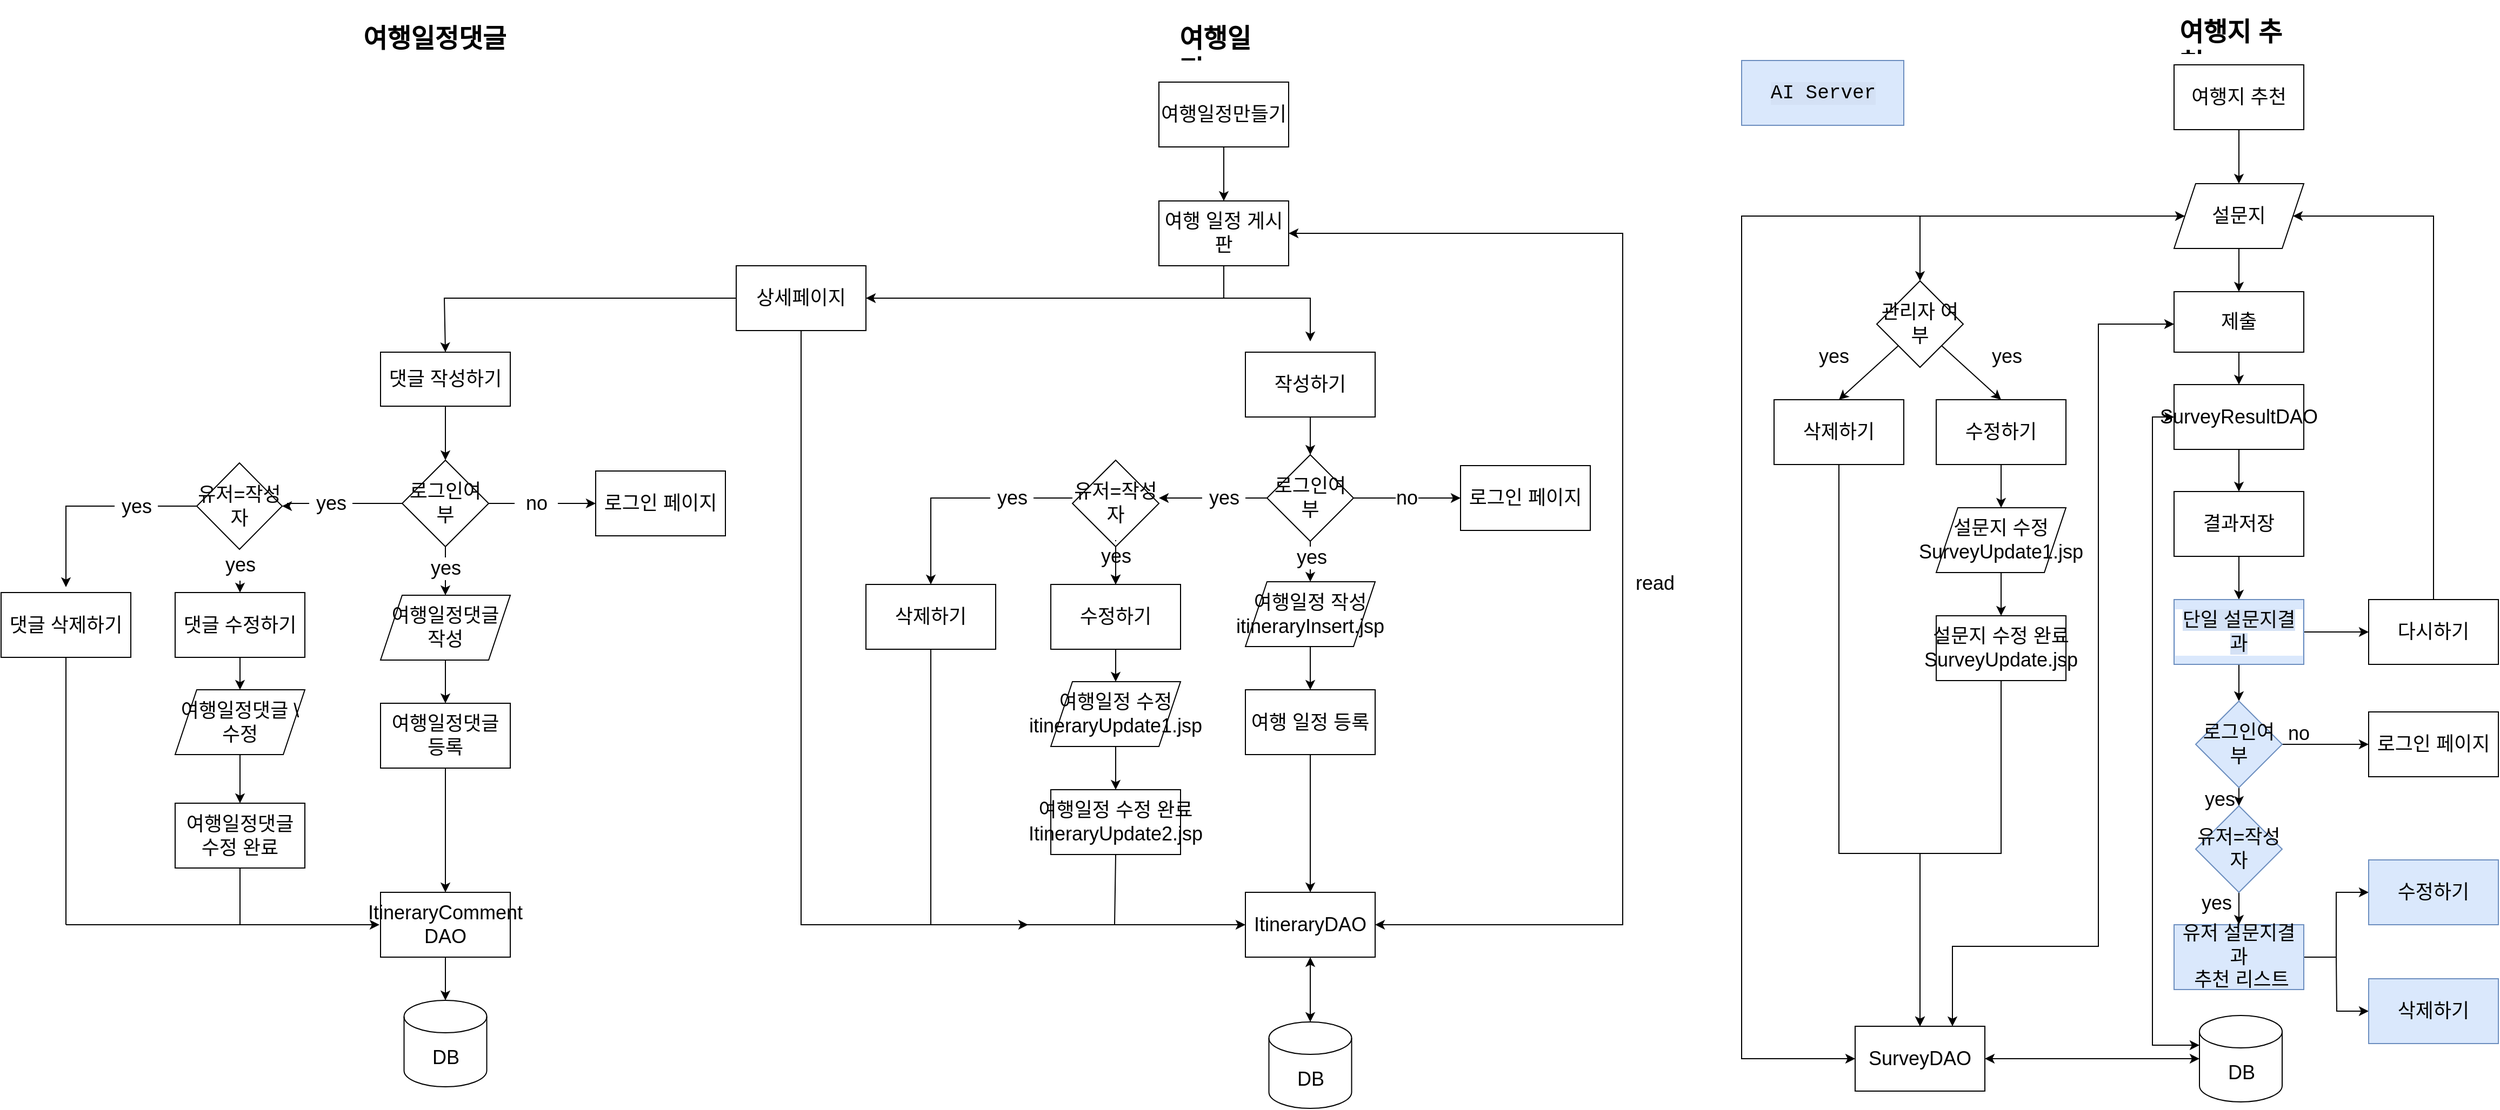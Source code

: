 <mxfile version="19.0.3" type="device"><diagram id="Ev4-CzoiokOaMNu4BnDl" name="Page-1"><mxGraphModel dx="3097" dy="1175" grid="1" gridSize="10" guides="1" tooltips="1" connect="1" arrows="1" fold="1" page="1" pageScale="1" pageWidth="850" pageHeight="1100" math="0" shadow="0"><root><mxCell id="0"/><mxCell id="1" parent="0"/><mxCell id="Jr3Lk8LcdCv4Aj3AeRGw-6" value="&lt;h1&gt;여행지 추천&lt;/h1&gt;" style="text;html=1;strokeColor=none;fillColor=none;spacing=5;spacingTop=-20;whiteSpace=wrap;overflow=hidden;rounded=0;" parent="1" vertex="1"><mxGeometry x="1390" y="54" width="120" height="40" as="geometry"/></mxCell><mxCell id="Jr3Lk8LcdCv4Aj3AeRGw-7" value="" style="edgeStyle=orthogonalEdgeStyle;rounded=0;orthogonalLoop=1;jettySize=auto;html=1;fontSize=18;" parent="1" source="Jr3Lk8LcdCv4Aj3AeRGw-8" target="Jr3Lk8LcdCv4Aj3AeRGw-9" edge="1"><mxGeometry relative="1" as="geometry"/></mxCell><mxCell id="Jr3Lk8LcdCv4Aj3AeRGw-8" value="&lt;font style=&quot;font-size: 18px;&quot;&gt;여행일정만들기&lt;/font&gt;" style="rounded=0;whiteSpace=wrap;html=1;fontSize=18;" parent="1" vertex="1"><mxGeometry x="451" y="120" width="120" height="60" as="geometry"/></mxCell><mxCell id="Jr3Lk8LcdCv4Aj3AeRGw-9" value="&lt;font style=&quot;font-size: 18px;&quot;&gt;여행 일정 게시판&lt;/font&gt;" style="rounded=0;whiteSpace=wrap;html=1;fontSize=18;" parent="1" vertex="1"><mxGeometry x="451" y="230" width="120" height="60" as="geometry"/></mxCell><mxCell id="Jr3Lk8LcdCv4Aj3AeRGw-10" value="&lt;font style=&quot;font-size: 18px;&quot;&gt;상세페이지&lt;/font&gt;" style="rounded=0;whiteSpace=wrap;html=1;fontSize=18;" parent="1" vertex="1"><mxGeometry x="60" y="290" width="120" height="60" as="geometry"/></mxCell><mxCell id="Jr3Lk8LcdCv4Aj3AeRGw-13" value="" style="endArrow=none;html=1;rounded=0;entryX=0.5;entryY=1;entryDx=0;entryDy=0;fontSize=18;" parent="1" target="Jr3Lk8LcdCv4Aj3AeRGw-9" edge="1"><mxGeometry width="50" height="50" relative="1" as="geometry"><mxPoint x="511" y="320" as="sourcePoint"/><mxPoint x="501" y="300" as="targetPoint"/></mxGeometry></mxCell><mxCell id="Jr3Lk8LcdCv4Aj3AeRGw-14" value="" style="endArrow=classic;html=1;rounded=0;entryX=1;entryY=0.5;entryDx=0;entryDy=0;fontSize=18;" parent="1" target="Jr3Lk8LcdCv4Aj3AeRGw-10" edge="1"><mxGeometry width="50" height="50" relative="1" as="geometry"><mxPoint x="511" y="320" as="sourcePoint"/><mxPoint x="391" y="280" as="targetPoint"/><Array as="points"><mxPoint x="421" y="320"/></Array></mxGeometry></mxCell><mxCell id="Jr3Lk8LcdCv4Aj3AeRGw-15" value="" style="endArrow=classic;html=1;rounded=0;entryX=0.5;entryY=0;entryDx=0;entryDy=0;fontSize=18;" parent="1" edge="1"><mxGeometry width="50" height="50" relative="1" as="geometry"><mxPoint x="511" y="320" as="sourcePoint"/><mxPoint x="591" y="360" as="targetPoint"/><Array as="points"><mxPoint x="591" y="320"/></Array></mxGeometry></mxCell><mxCell id="Jr3Lk8LcdCv4Aj3AeRGw-19" value="" style="edgeStyle=orthogonalEdgeStyle;rounded=0;orthogonalLoop=1;jettySize=auto;html=1;fontSize=18;" parent="1" source="Jr3Lk8LcdCv4Aj3AeRGw-20" edge="1"><mxGeometry relative="1" as="geometry"><mxPoint x="591" y="682.5" as="targetPoint"/></mxGeometry></mxCell><mxCell id="Jr3Lk8LcdCv4Aj3AeRGw-20" value="&lt;font style=&quot;font-size: 18px;&quot;&gt;여행일정 작성&lt;br style=&quot;font-size: 18px;&quot;&gt;itineraryInsert.jsp&lt;/font&gt;" style="shape=parallelogram;perimeter=parallelogramPerimeter;whiteSpace=wrap;html=1;fixedSize=1;fontSize=18;" parent="1" vertex="1"><mxGeometry x="531" y="582.5" width="120" height="60" as="geometry"/></mxCell><mxCell id="Jr3Lk8LcdCv4Aj3AeRGw-21" value="" style="edgeStyle=orthogonalEdgeStyle;rounded=0;orthogonalLoop=1;jettySize=auto;html=1;fontSize=18;" parent="1" source="Jr3Lk8LcdCv4Aj3AeRGw-22" target="Jr3Lk8LcdCv4Aj3AeRGw-50" edge="1"><mxGeometry relative="1" as="geometry"><mxPoint x="591" y="770.0" as="targetPoint"/></mxGeometry></mxCell><mxCell id="Jr3Lk8LcdCv4Aj3AeRGw-22" value="&lt;font style=&quot;font-size: 18px;&quot;&gt;여행 일정 등록&lt;/font&gt;" style="rounded=0;whiteSpace=wrap;html=1;fontSize=18;" parent="1" vertex="1"><mxGeometry x="531" y="682.5" width="120" height="60" as="geometry"/></mxCell><mxCell id="Jr3Lk8LcdCv4Aj3AeRGw-24" value="&lt;font style=&quot;font-size: 18px;&quot;&gt;로그인 페이지&lt;/font&gt;" style="rounded=0;whiteSpace=wrap;html=1;fontSize=18;" parent="1" vertex="1"><mxGeometry x="730" y="475" width="120" height="60" as="geometry"/></mxCell><mxCell id="Jr3Lk8LcdCv4Aj3AeRGw-27" value="&lt;h1&gt;여행일정&lt;/h1&gt;" style="text;html=1;strokeColor=none;fillColor=none;spacing=5;spacingTop=-20;whiteSpace=wrap;overflow=hidden;rounded=0;" parent="1" vertex="1"><mxGeometry x="465" y="60" width="92" height="40" as="geometry"/></mxCell><mxCell id="Jr3Lk8LcdCv4Aj3AeRGw-28" value="" style="edgeStyle=orthogonalEdgeStyle;rounded=0;orthogonalLoop=1;jettySize=auto;html=1;entryX=0.5;entryY=0;entryDx=0;entryDy=0;fontSize=18;" parent="1" source="Jr3Lk8LcdCv4Aj3AeRGw-29" target="Jr3Lk8LcdCv4Aj3AeRGw-45" edge="1"><mxGeometry relative="1" as="geometry"><mxPoint x="1450" y="324" as="targetPoint"/></mxGeometry></mxCell><mxCell id="Jr3Lk8LcdCv4Aj3AeRGw-148" style="edgeStyle=orthogonalEdgeStyle;rounded=0;orthogonalLoop=1;jettySize=auto;html=1;exitX=0;exitY=0.5;exitDx=0;exitDy=0;entryX=0.5;entryY=0;entryDx=0;entryDy=0;fontSize=18;" parent="1" source="Jr3Lk8LcdCv4Aj3AeRGw-29" target="Jr3Lk8LcdCv4Aj3AeRGw-141" edge="1"><mxGeometry relative="1" as="geometry"/></mxCell><mxCell id="Jr3Lk8LcdCv4Aj3AeRGw-29" value="&lt;font style=&quot;font-size: 18px;&quot;&gt;설문지&lt;/font&gt;" style="shape=parallelogram;perimeter=parallelogramPerimeter;whiteSpace=wrap;html=1;fixedSize=1;fontSize=18;" parent="1" vertex="1"><mxGeometry x="1390" y="214" width="120" height="60" as="geometry"/></mxCell><mxCell id="Jr3Lk8LcdCv4Aj3AeRGw-30" value="" style="edgeStyle=orthogonalEdgeStyle;rounded=0;orthogonalLoop=1;jettySize=auto;html=1;fontSize=18;" parent="1" source="Jr3Lk8LcdCv4Aj3AeRGw-31" target="Jr3Lk8LcdCv4Aj3AeRGw-29" edge="1"><mxGeometry relative="1" as="geometry"/></mxCell><mxCell id="Jr3Lk8LcdCv4Aj3AeRGw-31" value="&lt;font style=&quot;font-size: 18px;&quot;&gt;여행지 추천&lt;/font&gt;" style="rounded=0;whiteSpace=wrap;html=1;fontSize=18;" parent="1" vertex="1"><mxGeometry x="1390" y="104" width="120" height="60" as="geometry"/></mxCell><mxCell id="Jr3Lk8LcdCv4Aj3AeRGw-32" value="" style="edgeStyle=orthogonalEdgeStyle;rounded=0;orthogonalLoop=1;jettySize=auto;html=1;fontSize=18;" parent="1" source="Jr3Lk8LcdCv4Aj3AeRGw-34" target="Jr3Lk8LcdCv4Aj3AeRGw-36" edge="1"><mxGeometry relative="1" as="geometry"/></mxCell><mxCell id="Jr3Lk8LcdCv4Aj3AeRGw-33" style="edgeStyle=orthogonalEdgeStyle;rounded=0;orthogonalLoop=1;jettySize=auto;html=1;entryX=0;entryY=0.5;entryDx=0;entryDy=0;fontSize=18;" parent="1" edge="1"><mxGeometry relative="1" as="geometry"><mxPoint x="1570" y="629" as="targetPoint"/><mxPoint x="1510" y="629" as="sourcePoint"/></mxGeometry></mxCell><mxCell id="Jr3Lk8LcdCv4Aj3AeRGw-34" value="&lt;font style=&quot;font-size: 18px;&quot;&gt;결과저장&lt;/font&gt;" style="rounded=0;whiteSpace=wrap;html=1;fontSize=18;" parent="1" vertex="1"><mxGeometry x="1390" y="499" width="120" height="60" as="geometry"/></mxCell><mxCell id="Jr3Lk8LcdCv4Aj3AeRGw-35" value="" style="edgeStyle=orthogonalEdgeStyle;rounded=0;orthogonalLoop=1;jettySize=auto;html=1;fontSize=18;" parent="1" source="Jr3Lk8LcdCv4Aj3AeRGw-36" target="Jr3Lk8LcdCv4Aj3AeRGw-39" edge="1"><mxGeometry relative="1" as="geometry"/></mxCell><mxCell id="Jr3Lk8LcdCv4Aj3AeRGw-36" value="&lt;span style=&quot;font-size: 18px; background-color: rgb(212, 225, 245);&quot;&gt;단일 설문지결과&lt;/span&gt;" style="rounded=0;whiteSpace=wrap;html=1;labelBackgroundColor=default;fillColor=#dae8fc;strokeColor=#6c8ebf;fontSize=18;" parent="1" vertex="1"><mxGeometry x="1390" y="599" width="120" height="60" as="geometry"/></mxCell><mxCell id="Jr3Lk8LcdCv4Aj3AeRGw-37" value="" style="edgeStyle=orthogonalEdgeStyle;rounded=0;orthogonalLoop=1;jettySize=auto;html=1;entryX=0.5;entryY=0;entryDx=0;entryDy=0;fontSize=18;" parent="1" source="Jr3Lk8LcdCv4Aj3AeRGw-39" target="sXINarGdXXw3UNdeDi-u-28" edge="1"><mxGeometry relative="1" as="geometry"><mxPoint x="1450" y="795" as="targetPoint"/></mxGeometry></mxCell><mxCell id="Jr3Lk8LcdCv4Aj3AeRGw-38" style="edgeStyle=orthogonalEdgeStyle;rounded=0;orthogonalLoop=1;jettySize=auto;html=1;fontSize=18;" parent="1" source="Jr3Lk8LcdCv4Aj3AeRGw-39" edge="1"><mxGeometry relative="1" as="geometry"><mxPoint x="1570" y="733" as="targetPoint"/></mxGeometry></mxCell><mxCell id="Jr3Lk8LcdCv4Aj3AeRGw-39" value="&lt;font style=&quot;font-size: 18px;&quot;&gt;로그인여부&lt;/font&gt;" style="rhombus;whiteSpace=wrap;html=1;fillColor=#dae8fc;strokeColor=#6c8ebf;fontSize=18;" parent="1" vertex="1"><mxGeometry x="1410" y="693" width="80" height="80" as="geometry"/></mxCell><mxCell id="Jr3Lk8LcdCv4Aj3AeRGw-40" style="edgeStyle=orthogonalEdgeStyle;rounded=0;orthogonalLoop=1;jettySize=auto;html=1;exitX=0.5;exitY=0;exitDx=0;exitDy=0;entryX=1;entryY=0.5;entryDx=0;entryDy=0;fontSize=18;" parent="1" source="Jr3Lk8LcdCv4Aj3AeRGw-41" target="Jr3Lk8LcdCv4Aj3AeRGw-29" edge="1"><mxGeometry relative="1" as="geometry"><mxPoint x="1510" y="254" as="targetPoint"/><Array as="points"><mxPoint x="1630" y="244"/></Array></mxGeometry></mxCell><mxCell id="Jr3Lk8LcdCv4Aj3AeRGw-41" value="&lt;font style=&quot;font-size: 18px;&quot;&gt;다시하기&lt;/font&gt;" style="rounded=0;whiteSpace=wrap;html=1;fontSize=18;" parent="1" vertex="1"><mxGeometry x="1570" y="599" width="120" height="60" as="geometry"/></mxCell><mxCell id="sXINarGdXXw3UNdeDi-u-44" style="edgeStyle=orthogonalEdgeStyle;rounded=0;orthogonalLoop=1;jettySize=auto;html=1;exitX=1;exitY=0.5;exitDx=0;exitDy=0;entryX=0;entryY=0.5;entryDx=0;entryDy=0;fontSize=18;startArrow=none;startFill=0;" parent="1" source="Jr3Lk8LcdCv4Aj3AeRGw-42" target="sXINarGdXXw3UNdeDi-u-42" edge="1"><mxGeometry relative="1" as="geometry"/></mxCell><mxCell id="Jr3Lk8LcdCv4Aj3AeRGw-42" value="&lt;font style=&quot;font-size: 18px;&quot;&gt;유저 설문지결과&lt;br style=&quot;font-size: 18px;&quot;&gt;&amp;nbsp;추천 리스트&lt;/font&gt;" style="rounded=0;whiteSpace=wrap;html=1;fillColor=#dae8fc;strokeColor=#6c8ebf;fontSize=18;" parent="1" vertex="1"><mxGeometry x="1390" y="900" width="120" height="60" as="geometry"/></mxCell><mxCell id="Jr3Lk8LcdCv4Aj3AeRGw-43" value="&lt;font style=&quot;font-size: 18px;&quot;&gt;로그인 페이지&lt;/font&gt;" style="rounded=0;whiteSpace=wrap;html=1;fontSize=18;" parent="1" vertex="1"><mxGeometry x="1570" y="703" width="120" height="60" as="geometry"/></mxCell><mxCell id="sXINarGdXXw3UNdeDi-u-29" style="edgeStyle=orthogonalEdgeStyle;rounded=0;orthogonalLoop=1;jettySize=auto;html=1;entryX=0.75;entryY=0;entryDx=0;entryDy=0;fontSize=18;startArrow=classic;startFill=1;" parent="1" source="Jr3Lk8LcdCv4Aj3AeRGw-45" target="Jr3Lk8LcdCv4Aj3AeRGw-127" edge="1"><mxGeometry relative="1" as="geometry"><Array as="points"><mxPoint x="1320" y="344"/><mxPoint x="1320" y="920"/><mxPoint x="1185" y="920"/></Array></mxGeometry></mxCell><mxCell id="sXINarGdXXw3UNdeDi-u-33" style="edgeStyle=orthogonalEdgeStyle;rounded=0;orthogonalLoop=1;jettySize=auto;html=1;exitX=0.5;exitY=1;exitDx=0;exitDy=0;entryX=0.5;entryY=0;entryDx=0;entryDy=0;fontSize=18;startArrow=none;startFill=0;" parent="1" source="Jr3Lk8LcdCv4Aj3AeRGw-45" target="sXINarGdXXw3UNdeDi-u-31" edge="1"><mxGeometry relative="1" as="geometry"/></mxCell><mxCell id="Jr3Lk8LcdCv4Aj3AeRGw-45" value="&lt;font style=&quot;font-size: 18px;&quot;&gt;제출&lt;/font&gt;" style="rounded=0;whiteSpace=wrap;html=1;fontSize=18;" parent="1" vertex="1"><mxGeometry x="1390" y="314" width="120" height="56" as="geometry"/></mxCell><mxCell id="Jr3Lk8LcdCv4Aj3AeRGw-47" value="no" style="text;html=1;align=center;verticalAlign=middle;resizable=0;points=[];autosize=1;strokeColor=none;fillColor=none;fontSize=18;" parent="1" vertex="1"><mxGeometry x="1485" y="708" width="40" height="30" as="geometry"/></mxCell><mxCell id="Jr3Lk8LcdCv4Aj3AeRGw-49" value="&lt;font style=&quot;font-size: 18px;&quot;&gt;DB&lt;/font&gt;" style="shape=cylinder3;whiteSpace=wrap;html=1;boundedLbl=1;backgroundOutline=1;size=15;fontSize=18;" parent="1" vertex="1"><mxGeometry x="552.75" y="990" width="76.5" height="80" as="geometry"/></mxCell><mxCell id="Jr3Lk8LcdCv4Aj3AeRGw-50" value="&lt;font style=&quot;font-size: 18px;&quot;&gt;ItineraryDAO&lt;/font&gt;" style="rounded=0;whiteSpace=wrap;html=1;fontSize=18;" parent="1" vertex="1"><mxGeometry x="531" y="870" width="120" height="60" as="geometry"/></mxCell><mxCell id="sXINarGdXXw3UNdeDi-u-53" value="" style="edgeStyle=orthogonalEdgeStyle;rounded=0;orthogonalLoop=1;jettySize=auto;html=1;fontSize=18;startArrow=none;startFill=0;endArrow=classic;endFill=1;" parent="1" source="Jr3Lk8LcdCv4Aj3AeRGw-51" target="Jr3Lk8LcdCv4Aj3AeRGw-62" edge="1"><mxGeometry relative="1" as="geometry"/></mxCell><mxCell id="Jr3Lk8LcdCv4Aj3AeRGw-51" value="&lt;font style=&quot;font-size: 18px;&quot;&gt;유저=작성자&lt;/font&gt;" style="rhombus;whiteSpace=wrap;html=1;fontSize=18;" parent="1" vertex="1"><mxGeometry x="371" y="470" width="80" height="80" as="geometry"/></mxCell><mxCell id="Jr3Lk8LcdCv4Aj3AeRGw-52" value="" style="endArrow=classic;html=1;rounded=0;entryX=1;entryY=0.5;entryDx=0;entryDy=0;exitX=0;exitY=0.5;exitDx=0;exitDy=0;startArrow=none;fontSize=18;" parent="1" source="Jr3Lk8LcdCv4Aj3AeRGw-53" edge="1"><mxGeometry width="50" height="50" relative="1" as="geometry"><mxPoint x="720" y="950" as="sourcePoint"/><mxPoint x="451" y="505" as="targetPoint"/><Array as="points"/></mxGeometry></mxCell><mxCell id="Jr3Lk8LcdCv4Aj3AeRGw-61" value="" style="endArrow=classic;html=1;rounded=0;entryX=0.5;entryY=0;entryDx=0;entryDy=0;exitX=0.5;exitY=1;exitDx=0;exitDy=0;fontSize=18;" parent="1" target="Jr3Lk8LcdCv4Aj3AeRGw-20" edge="1"><mxGeometry width="50" height="50" relative="1" as="geometry"><mxPoint x="591" y="535" as="sourcePoint"/><mxPoint x="750" y="255" as="targetPoint"/></mxGeometry></mxCell><mxCell id="sXINarGdXXw3UNdeDi-u-24" value="yes" style="edgeLabel;html=1;align=center;verticalAlign=middle;resizable=0;points=[];fontSize=18;" parent="Jr3Lk8LcdCv4Aj3AeRGw-61" vertex="1" connectable="0"><mxGeometry x="0.053" y="1" relative="1" as="geometry"><mxPoint as="offset"/></mxGeometry></mxCell><mxCell id="Jr3Lk8LcdCv4Aj3AeRGw-62" value="&lt;font style=&quot;font-size: 18px;&quot;&gt;수정하기&lt;/font&gt;" style="rounded=0;whiteSpace=wrap;html=1;fontSize=18;" parent="1" vertex="1"><mxGeometry x="351" y="585" width="120" height="60" as="geometry"/></mxCell><mxCell id="Jr3Lk8LcdCv4Aj3AeRGw-63" value="" style="endArrow=classic;html=1;rounded=0;entryX=0.5;entryY=0;entryDx=0;entryDy=0;exitX=0.5;exitY=1;exitDx=0;exitDy=0;startArrow=none;fontSize=18;" parent="1" source="Jr3Lk8LcdCv4Aj3AeRGw-64" target="Jr3Lk8LcdCv4Aj3AeRGw-62" edge="1"><mxGeometry width="50" height="50" relative="1" as="geometry"><mxPoint x="700" y="815" as="sourcePoint"/><mxPoint x="750" y="765" as="targetPoint"/></mxGeometry></mxCell><mxCell id="Jr3Lk8LcdCv4Aj3AeRGw-65" value="" style="endArrow=classic;html=1;rounded=0;exitX=0;exitY=0.5;exitDx=0;exitDy=0;startArrow=none;fontSize=18;" parent="1" source="Jr3Lk8LcdCv4Aj3AeRGw-66" edge="1"><mxGeometry width="50" height="50" relative="1" as="geometry"><mxPoint x="700" y="815" as="sourcePoint"/><mxPoint x="240" y="585" as="targetPoint"/><Array as="points"><mxPoint x="240" y="505"/></Array></mxGeometry></mxCell><mxCell id="Jr3Lk8LcdCv4Aj3AeRGw-66" value="yes" style="text;html=1;align=center;verticalAlign=middle;resizable=0;points=[];autosize=1;strokeColor=none;fillColor=none;fontSize=18;" parent="1" vertex="1"><mxGeometry x="295" y="490" width="40" height="30" as="geometry"/></mxCell><mxCell id="Jr3Lk8LcdCv4Aj3AeRGw-67" value="" style="endArrow=none;html=1;rounded=0;exitX=0;exitY=0.5;exitDx=0;exitDy=0;fontSize=18;" parent="1" target="Jr3Lk8LcdCv4Aj3AeRGw-66" edge="1"><mxGeometry width="50" height="50" relative="1" as="geometry"><mxPoint x="371" y="505" as="sourcePoint"/><mxPoint x="240" y="585" as="targetPoint"/><Array as="points"/></mxGeometry></mxCell><mxCell id="Jr3Lk8LcdCv4Aj3AeRGw-64" value="yes" style="text;html=1;align=center;verticalAlign=middle;resizable=0;points=[];autosize=1;strokeColor=none;fillColor=none;fontSize=18;" parent="1" vertex="1"><mxGeometry x="391" y="544" width="40" height="30" as="geometry"/></mxCell><mxCell id="Jr3Lk8LcdCv4Aj3AeRGw-68" value="" style="endArrow=none;html=1;rounded=0;entryX=0.5;entryY=0;entryDx=0;entryDy=0;exitX=0.5;exitY=1;exitDx=0;exitDy=0;fontSize=18;" parent="1" target="Jr3Lk8LcdCv4Aj3AeRGw-64" edge="1"><mxGeometry width="50" height="50" relative="1" as="geometry"><mxPoint x="411" y="545" as="sourcePoint"/><mxPoint x="411" y="585" as="targetPoint"/></mxGeometry></mxCell><mxCell id="Jr3Lk8LcdCv4Aj3AeRGw-53" value="yes" style="text;html=1;align=center;verticalAlign=middle;resizable=0;points=[];autosize=1;strokeColor=none;fillColor=none;fontSize=18;" parent="1" vertex="1"><mxGeometry x="491" y="490" width="40" height="30" as="geometry"/></mxCell><mxCell id="Jr3Lk8LcdCv4Aj3AeRGw-73" value="" style="endArrow=none;html=1;rounded=0;entryX=1;entryY=0.5;entryDx=0;entryDy=0;exitX=0;exitY=0.5;exitDx=0;exitDy=0;fontSize=18;" parent="1" source="sXINarGdXXw3UNdeDi-u-21" target="Jr3Lk8LcdCv4Aj3AeRGw-53" edge="1"><mxGeometry width="50" height="50" relative="1" as="geometry"><mxPoint x="551" y="395" as="sourcePoint"/><mxPoint x="451" y="395" as="targetPoint"/><Array as="points"/></mxGeometry></mxCell><mxCell id="Jr3Lk8LcdCv4Aj3AeRGw-74" value="&lt;font style=&quot;font-size: 18px;&quot;&gt;삭제하기&lt;/font&gt;" style="rounded=0;whiteSpace=wrap;html=1;fontSize=18;" parent="1" vertex="1"><mxGeometry x="180" y="585" width="120" height="60" as="geometry"/></mxCell><mxCell id="Jr3Lk8LcdCv4Aj3AeRGw-75" value="&lt;font style=&quot;font-size: 18px;&quot;&gt;여행일정 수정&lt;br style=&quot;font-size: 18px;&quot;&gt;itineraryUpdate1.jsp&lt;/font&gt;" style="shape=parallelogram;perimeter=parallelogramPerimeter;whiteSpace=wrap;html=1;fixedSize=1;fontSize=18;" parent="1" vertex="1"><mxGeometry x="351" y="675" width="120" height="60" as="geometry"/></mxCell><mxCell id="Jr3Lk8LcdCv4Aj3AeRGw-76" value="" style="endArrow=classic;html=1;rounded=0;entryX=0.5;entryY=0;entryDx=0;entryDy=0;exitX=0.5;exitY=1;exitDx=0;exitDy=0;fontSize=18;" parent="1" source="Jr3Lk8LcdCv4Aj3AeRGw-62" target="Jr3Lk8LcdCv4Aj3AeRGw-75" edge="1"><mxGeometry width="50" height="50" relative="1" as="geometry"><mxPoint x="460" y="665" as="sourcePoint"/><mxPoint x="515" y="685.0" as="targetPoint"/></mxGeometry></mxCell><mxCell id="Jr3Lk8LcdCv4Aj3AeRGw-78" value="&lt;font style=&quot;font-size: 18px;&quot;&gt;여행일정 수정 완료&lt;br style=&quot;font-size: 18px;&quot;&gt;ItineraryUpdate2.jsp&lt;/font&gt;" style="rounded=0;whiteSpace=wrap;html=1;fontSize=18;" parent="1" vertex="1"><mxGeometry x="351" y="775" width="120" height="60" as="geometry"/></mxCell><mxCell id="Jr3Lk8LcdCv4Aj3AeRGw-80" value="" style="endArrow=classic;html=1;rounded=0;entryX=0.5;entryY=0;entryDx=0;entryDy=0;exitX=0.5;exitY=1;exitDx=0;exitDy=0;fontSize=18;" parent="1" source="Jr3Lk8LcdCv4Aj3AeRGw-75" target="Jr3Lk8LcdCv4Aj3AeRGw-78" edge="1"><mxGeometry width="50" height="50" relative="1" as="geometry"><mxPoint x="700" y="815" as="sourcePoint"/><mxPoint x="750" y="765" as="targetPoint"/></mxGeometry></mxCell><mxCell id="Jr3Lk8LcdCv4Aj3AeRGw-82" value="" style="endArrow=classic;html=1;rounded=0;entryX=0;entryY=0.5;entryDx=0;entryDy=0;exitX=0.5;exitY=1;exitDx=0;exitDy=0;fontSize=18;" parent="1" source="Jr3Lk8LcdCv4Aj3AeRGw-10" target="Jr3Lk8LcdCv4Aj3AeRGw-50" edge="1"><mxGeometry width="50" height="50" relative="1" as="geometry"><mxPoint x="120" y="900" as="sourcePoint"/><mxPoint x="750" y="660" as="targetPoint"/><Array as="points"><mxPoint x="120" y="900"/></Array></mxGeometry></mxCell><mxCell id="Jr3Lk8LcdCv4Aj3AeRGw-84" value="" style="endArrow=none;html=1;rounded=0;entryX=0.5;entryY=1;entryDx=0;entryDy=0;fontSize=18;" parent="1" target="Jr3Lk8LcdCv4Aj3AeRGw-74" edge="1"><mxGeometry width="50" height="50" relative="1" as="geometry"><mxPoint x="240" y="900" as="sourcePoint"/><mxPoint x="240" y="540" as="targetPoint"/></mxGeometry></mxCell><mxCell id="Jr3Lk8LcdCv4Aj3AeRGw-85" value="" style="endArrow=none;html=1;rounded=0;entryX=0.5;entryY=1;entryDx=0;entryDy=0;fontSize=18;" parent="1" target="Jr3Lk8LcdCv4Aj3AeRGw-78" edge="1"><mxGeometry width="50" height="50" relative="1" as="geometry"><mxPoint x="410" y="900" as="sourcePoint"/><mxPoint x="750" y="660" as="targetPoint"/></mxGeometry></mxCell><mxCell id="Jr3Lk8LcdCv4Aj3AeRGw-86" value="" style="endArrow=classic;html=1;rounded=0;fontSize=18;" parent="1" edge="1"><mxGeometry width="50" height="50" relative="1" as="geometry"><mxPoint x="240" y="900" as="sourcePoint"/><mxPoint x="330" y="900" as="targetPoint"/></mxGeometry></mxCell><mxCell id="Jr3Lk8LcdCv4Aj3AeRGw-90" style="edgeStyle=orthogonalEdgeStyle;rounded=0;orthogonalLoop=1;jettySize=auto;html=1;startArrow=none;fontSize=18;" parent="1" source="Jr3Lk8LcdCv4Aj3AeRGw-111" target="Jr3Lk8LcdCv4Aj3AeRGw-96" edge="1"><mxGeometry relative="1" as="geometry"/></mxCell><mxCell id="Jr3Lk8LcdCv4Aj3AeRGw-91" value="&lt;font style=&quot;font-size: 18px;&quot;&gt;로그인여부&lt;/font&gt;" style="rhombus;whiteSpace=wrap;html=1;fontSize=18;" parent="1" vertex="1"><mxGeometry x="-249" y="470" width="80" height="80" as="geometry"/></mxCell><mxCell id="Jr3Lk8LcdCv4Aj3AeRGw-92" value="" style="edgeStyle=orthogonalEdgeStyle;rounded=0;orthogonalLoop=1;jettySize=auto;html=1;fontSize=18;" parent="1" source="Jr3Lk8LcdCv4Aj3AeRGw-93" edge="1"><mxGeometry relative="1" as="geometry"><mxPoint x="-209" y="695.0" as="targetPoint"/></mxGeometry></mxCell><mxCell id="Jr3Lk8LcdCv4Aj3AeRGw-93" value="&lt;font style=&quot;font-size: 18px;&quot;&gt;여행일정댓글 작성&lt;/font&gt;" style="shape=parallelogram;perimeter=parallelogramPerimeter;whiteSpace=wrap;html=1;fixedSize=1;fontSize=18;" parent="1" vertex="1"><mxGeometry x="-269" y="595" width="120" height="60" as="geometry"/></mxCell><mxCell id="Jr3Lk8LcdCv4Aj3AeRGw-94" value="" style="edgeStyle=orthogonalEdgeStyle;rounded=0;orthogonalLoop=1;jettySize=auto;html=1;fontSize=18;" parent="1" source="Jr3Lk8LcdCv4Aj3AeRGw-95" target="Jr3Lk8LcdCv4Aj3AeRGw-97" edge="1"><mxGeometry relative="1" as="geometry"><mxPoint x="-209" y="770.0" as="targetPoint"/></mxGeometry></mxCell><mxCell id="Jr3Lk8LcdCv4Aj3AeRGw-95" value="&lt;font style=&quot;font-size: 18px;&quot;&gt;여행일정댓글 등록&lt;/font&gt;" style="rounded=0;whiteSpace=wrap;html=1;fontSize=18;" parent="1" vertex="1"><mxGeometry x="-269" y="695" width="120" height="60" as="geometry"/></mxCell><mxCell id="Jr3Lk8LcdCv4Aj3AeRGw-96" value="로그인 페이지" style="rounded=0;whiteSpace=wrap;html=1;fontSize=18;" parent="1" vertex="1"><mxGeometry x="-70" y="480" width="120" height="60" as="geometry"/></mxCell><mxCell id="Jr3Lk8LcdCv4Aj3AeRGw-97" value="&lt;font style=&quot;font-size: 18px;&quot;&gt;ItineraryComment&lt;br style=&quot;font-size: 18px;&quot;&gt;DAO&lt;/font&gt;" style="rounded=0;whiteSpace=wrap;html=1;fontSize=18;" parent="1" vertex="1"><mxGeometry x="-269" y="870" width="120" height="60" as="geometry"/></mxCell><mxCell id="Jr3Lk8LcdCv4Aj3AeRGw-98" value="&lt;font style=&quot;font-size: 18px;&quot;&gt;유저=작성자&lt;/font&gt;" style="rhombus;whiteSpace=wrap;html=1;fontSize=18;" parent="1" vertex="1"><mxGeometry x="-439" y="472.5" width="79" height="80" as="geometry"/></mxCell><mxCell id="sXINarGdXXw3UNdeDi-u-18" style="edgeStyle=orthogonalEdgeStyle;rounded=0;orthogonalLoop=1;jettySize=auto;html=1;exitX=0.5;exitY=1;exitDx=0;exitDy=0;fontSize=18;" parent="1" source="Jr3Lk8LcdCv4Aj3AeRGw-100" target="Jr3Lk8LcdCv4Aj3AeRGw-91" edge="1"><mxGeometry relative="1" as="geometry"/></mxCell><mxCell id="Jr3Lk8LcdCv4Aj3AeRGw-100" value="&lt;font style=&quot;font-size: 18px;&quot;&gt;댓글 작성하기&lt;/font&gt;" style="rounded=0;whiteSpace=wrap;html=1;fontSize=18;" parent="1" vertex="1"><mxGeometry x="-269" y="370" width="120" height="50" as="geometry"/></mxCell><mxCell id="Jr3Lk8LcdCv4Aj3AeRGw-101" value="" style="endArrow=classic;html=1;rounded=0;entryX=0.5;entryY=0;entryDx=0;entryDy=0;exitX=0.5;exitY=1;exitDx=0;exitDy=0;fontSize=18;" parent="1" source="Jr3Lk8LcdCv4Aj3AeRGw-91" target="Jr3Lk8LcdCv4Aj3AeRGw-93" edge="1"><mxGeometry width="50" height="50" relative="1" as="geometry"><mxPoint x="-100" y="310" as="sourcePoint"/><mxPoint x="-50" y="260" as="targetPoint"/></mxGeometry></mxCell><mxCell id="sXINarGdXXw3UNdeDi-u-19" value="yes" style="edgeLabel;html=1;align=center;verticalAlign=middle;resizable=0;points=[];fontSize=18;" parent="Jr3Lk8LcdCv4Aj3AeRGw-101" vertex="1" connectable="0"><mxGeometry x="0.143" y="2" relative="1" as="geometry"><mxPoint x="-2" y="-6" as="offset"/></mxGeometry></mxCell><mxCell id="Jr3Lk8LcdCv4Aj3AeRGw-102" value="&lt;font style=&quot;font-size: 18px;&quot;&gt;댓글&amp;nbsp;수정하기&lt;/font&gt;" style="rounded=0;whiteSpace=wrap;html=1;fontSize=18;" parent="1" vertex="1"><mxGeometry x="-459" y="592.5" width="120" height="60" as="geometry"/></mxCell><mxCell id="Jr3Lk8LcdCv4Aj3AeRGw-103" value="" style="endArrow=classic;html=1;rounded=0;entryX=0.5;entryY=0;entryDx=0;entryDy=0;exitX=0.5;exitY=1;exitDx=0;exitDy=0;startArrow=none;fontSize=18;" parent="1" source="Jr3Lk8LcdCv4Aj3AeRGw-107" target="Jr3Lk8LcdCv4Aj3AeRGw-102" edge="1"><mxGeometry width="50" height="50" relative="1" as="geometry"><mxPoint x="-110" y="822.5" as="sourcePoint"/><mxPoint x="-60" y="772.5" as="targetPoint"/></mxGeometry></mxCell><mxCell id="Jr3Lk8LcdCv4Aj3AeRGw-104" value="" style="endArrow=classic;html=1;rounded=0;exitX=0;exitY=0.5;exitDx=0;exitDy=0;startArrow=none;fontSize=18;" parent="1" source="Jr3Lk8LcdCv4Aj3AeRGw-105" edge="1"><mxGeometry width="50" height="50" relative="1" as="geometry"><mxPoint x="-110" y="822.5" as="sourcePoint"/><mxPoint x="-560" y="587.5" as="targetPoint"/><Array as="points"><mxPoint x="-560" y="512.5"/></Array></mxGeometry></mxCell><mxCell id="Jr3Lk8LcdCv4Aj3AeRGw-105" value="yes" style="text;html=1;align=center;verticalAlign=middle;resizable=0;points=[];autosize=1;strokeColor=none;fillColor=none;fontSize=18;" parent="1" vertex="1"><mxGeometry x="-515" y="497.5" width="40" height="30" as="geometry"/></mxCell><mxCell id="Jr3Lk8LcdCv4Aj3AeRGw-106" value="" style="endArrow=none;html=1;rounded=0;exitX=0;exitY=0.5;exitDx=0;exitDy=0;fontSize=18;" parent="1" source="Jr3Lk8LcdCv4Aj3AeRGw-98" target="Jr3Lk8LcdCv4Aj3AeRGw-105" edge="1"><mxGeometry width="50" height="50" relative="1" as="geometry"><mxPoint x="-439" y="512.5" as="sourcePoint"/><mxPoint x="-570" y="592.5" as="targetPoint"/><Array as="points"/></mxGeometry></mxCell><mxCell id="Jr3Lk8LcdCv4Aj3AeRGw-107" value="yes" style="text;html=1;align=center;verticalAlign=middle;resizable=0;points=[];autosize=1;strokeColor=none;fillColor=none;fontSize=18;" parent="1" vertex="1"><mxGeometry x="-419" y="551.5" width="40" height="30" as="geometry"/></mxCell><mxCell id="Jr3Lk8LcdCv4Aj3AeRGw-108" value="" style="endArrow=none;html=1;rounded=0;entryX=0.5;entryY=0;entryDx=0;entryDy=0;exitX=0.5;exitY=1;exitDx=0;exitDy=0;fontSize=18;" parent="1" source="Jr3Lk8LcdCv4Aj3AeRGw-98" target="Jr3Lk8LcdCv4Aj3AeRGw-107" edge="1"><mxGeometry width="50" height="50" relative="1" as="geometry"><mxPoint x="-399" y="552.5" as="sourcePoint"/><mxPoint x="-399" y="592.5" as="targetPoint"/></mxGeometry></mxCell><mxCell id="Jr3Lk8LcdCv4Aj3AeRGw-111" value="no" style="text;html=1;align=center;verticalAlign=middle;resizable=0;points=[];autosize=1;strokeColor=none;fillColor=none;fontSize=18;" parent="1" vertex="1"><mxGeometry x="-145" y="495" width="40" height="30" as="geometry"/></mxCell><mxCell id="Jr3Lk8LcdCv4Aj3AeRGw-112" value="" style="edgeStyle=orthogonalEdgeStyle;rounded=0;orthogonalLoop=1;jettySize=auto;html=1;endArrow=none;fontSize=18;" parent="1" source="Jr3Lk8LcdCv4Aj3AeRGw-91" target="Jr3Lk8LcdCv4Aj3AeRGw-111" edge="1"><mxGeometry relative="1" as="geometry"><mxPoint x="-169" y="400" as="sourcePoint"/><mxPoint x="-100" y="400" as="targetPoint"/></mxGeometry></mxCell><mxCell id="sXINarGdXXw3UNdeDi-u-17" value="" style="edgeStyle=orthogonalEdgeStyle;rounded=0;orthogonalLoop=1;jettySize=auto;html=1;fontSize=18;" parent="1" source="Jr3Lk8LcdCv4Aj3AeRGw-113" target="Jr3Lk8LcdCv4Aj3AeRGw-98" edge="1"><mxGeometry relative="1" as="geometry"/></mxCell><mxCell id="Jr3Lk8LcdCv4Aj3AeRGw-113" value="yes" style="text;html=1;align=center;verticalAlign=middle;resizable=0;points=[];autosize=1;strokeColor=none;fillColor=none;fontSize=18;" parent="1" vertex="1"><mxGeometry x="-335" y="495" width="40" height="30" as="geometry"/></mxCell><mxCell id="Jr3Lk8LcdCv4Aj3AeRGw-114" value="" style="endArrow=none;html=1;rounded=0;entryX=1;entryY=0.5;entryDx=0;entryDy=0;exitX=0;exitY=0.5;exitDx=0;exitDy=0;fontSize=18;" parent="1" source="Jr3Lk8LcdCv4Aj3AeRGw-91" target="Jr3Lk8LcdCv4Aj3AeRGw-113" edge="1"><mxGeometry width="50" height="50" relative="1" as="geometry"><mxPoint x="-250" y="400" as="sourcePoint"/><mxPoint x="-349" y="400" as="targetPoint"/><Array as="points"/></mxGeometry></mxCell><mxCell id="Jr3Lk8LcdCv4Aj3AeRGw-115" value="&lt;font style=&quot;font-size: 18px;&quot;&gt;댓글&amp;nbsp;삭제하기&lt;/font&gt;" style="rounded=0;whiteSpace=wrap;html=1;fontSize=18;" parent="1" vertex="1"><mxGeometry x="-620" y="592.5" width="120" height="60" as="geometry"/></mxCell><mxCell id="Jr3Lk8LcdCv4Aj3AeRGw-116" value="&lt;font style=&quot;font-size: 18px;&quot;&gt;여행일정댓글 \&lt;br&gt;수정&lt;/font&gt;" style="shape=parallelogram;perimeter=parallelogramPerimeter;whiteSpace=wrap;html=1;fixedSize=1;fontSize=18;" parent="1" vertex="1"><mxGeometry x="-459" y="682.5" width="120" height="60" as="geometry"/></mxCell><mxCell id="Jr3Lk8LcdCv4Aj3AeRGw-117" value="" style="endArrow=classic;html=1;rounded=0;entryX=0.5;entryY=0;entryDx=0;entryDy=0;exitX=0.5;exitY=1;exitDx=0;exitDy=0;fontSize=18;" parent="1" source="Jr3Lk8LcdCv4Aj3AeRGw-102" target="Jr3Lk8LcdCv4Aj3AeRGw-116" edge="1"><mxGeometry width="50" height="50" relative="1" as="geometry"><mxPoint x="-350" y="672.5" as="sourcePoint"/><mxPoint x="-295" y="692.5" as="targetPoint"/></mxGeometry></mxCell><mxCell id="Jr3Lk8LcdCv4Aj3AeRGw-118" value="&lt;font style=&quot;font-size: 18px;&quot;&gt;여행일정댓글&lt;br&gt;수정 완료&lt;/font&gt;" style="rounded=0;whiteSpace=wrap;html=1;fontSize=18;" parent="1" vertex="1"><mxGeometry x="-459" y="787.5" width="120" height="60" as="geometry"/></mxCell><mxCell id="Jr3Lk8LcdCv4Aj3AeRGw-119" value="" style="endArrow=classic;html=1;rounded=0;entryX=0.5;entryY=0;entryDx=0;entryDy=0;exitX=0.5;exitY=1;exitDx=0;exitDy=0;fontSize=18;" parent="1" source="Jr3Lk8LcdCv4Aj3AeRGw-116" target="Jr3Lk8LcdCv4Aj3AeRGw-118" edge="1"><mxGeometry width="50" height="50" relative="1" as="geometry"><mxPoint x="-110" y="822.5" as="sourcePoint"/><mxPoint x="-60" y="772.5" as="targetPoint"/></mxGeometry></mxCell><mxCell id="Jr3Lk8LcdCv4Aj3AeRGw-120" value="" style="endArrow=none;html=1;rounded=0;entryX=0.5;entryY=1;entryDx=0;entryDy=0;fontSize=18;" parent="1" target="Jr3Lk8LcdCv4Aj3AeRGw-115" edge="1"><mxGeometry width="50" height="50" relative="1" as="geometry"><mxPoint x="-560" y="900.0" as="sourcePoint"/><mxPoint x="-560" y="540.0" as="targetPoint"/></mxGeometry></mxCell><mxCell id="Jr3Lk8LcdCv4Aj3AeRGw-121" value="" style="endArrow=none;html=1;rounded=0;entryX=0.5;entryY=1;entryDx=0;entryDy=0;fontSize=18;" parent="1" target="Jr3Lk8LcdCv4Aj3AeRGw-118" edge="1"><mxGeometry width="50" height="50" relative="1" as="geometry"><mxPoint x="-399" y="900" as="sourcePoint"/><mxPoint x="-50" y="660" as="targetPoint"/></mxGeometry></mxCell><mxCell id="Jr3Lk8LcdCv4Aj3AeRGw-122" value="" style="endArrow=classic;html=1;rounded=0;fontSize=18;" parent="1" edge="1"><mxGeometry width="50" height="50" relative="1" as="geometry"><mxPoint x="-560" y="900.0" as="sourcePoint"/><mxPoint x="-270" y="900" as="targetPoint"/></mxGeometry></mxCell><mxCell id="Jr3Lk8LcdCv4Aj3AeRGw-123" value="" style="endArrow=classic;html=1;rounded=0;entryX=0.5;entryY=0;entryDx=0;entryDy=0;exitX=0;exitY=0.5;exitDx=0;exitDy=0;fontSize=18;" parent="1" source="Jr3Lk8LcdCv4Aj3AeRGw-10" target="Jr3Lk8LcdCv4Aj3AeRGw-100" edge="1"><mxGeometry width="50" height="50" relative="1" as="geometry"><mxPoint x="50" y="320" as="sourcePoint"/><mxPoint x="-20" y="600" as="targetPoint"/><Array as="points"><mxPoint x="-210" y="320"/></Array></mxGeometry></mxCell><mxCell id="Jr3Lk8LcdCv4Aj3AeRGw-125" value="&lt;font style=&quot;font-size: 18px;&quot;&gt;DB&lt;/font&gt;" style="shape=cylinder3;whiteSpace=wrap;html=1;boundedLbl=1;backgroundOutline=1;size=15;fontSize=18;" parent="1" vertex="1"><mxGeometry x="-247.25" y="970" width="76.5" height="80" as="geometry"/></mxCell><mxCell id="Jr3Lk8LcdCv4Aj3AeRGw-126" value="" style="endArrow=classic;html=1;rounded=0;entryX=0.5;entryY=0;entryDx=0;entryDy=0;entryPerimeter=0;exitX=0.5;exitY=1;exitDx=0;exitDy=0;fontSize=18;" parent="1" target="Jr3Lk8LcdCv4Aj3AeRGw-125" edge="1"><mxGeometry width="50" height="50" relative="1" as="geometry"><mxPoint x="-209" y="930.0" as="sourcePoint"/><mxPoint x="-50" y="660" as="targetPoint"/></mxGeometry></mxCell><mxCell id="Jr3Lk8LcdCv4Aj3AeRGw-127" value="&lt;font style=&quot;font-size: 18px;&quot;&gt;SurveyDAO&lt;/font&gt;" style="rounded=0;whiteSpace=wrap;html=1;fontSize=18;" parent="1" vertex="1"><mxGeometry x="1095" y="994" width="120" height="60" as="geometry"/></mxCell><mxCell id="Jr3Lk8LcdCv4Aj3AeRGw-129" value="&lt;font style=&quot;font-size: 18px;&quot;&gt;DB&lt;/font&gt;" style="shape=cylinder3;whiteSpace=wrap;html=1;boundedLbl=1;backgroundOutline=1;size=15;fontSize=18;" parent="1" vertex="1"><mxGeometry x="1413.5" y="984" width="76.5" height="80" as="geometry"/></mxCell><mxCell id="Jr3Lk8LcdCv4Aj3AeRGw-135" value="" style="endArrow=classic;startArrow=classic;html=1;rounded=0;exitX=0;exitY=0.5;exitDx=0;exitDy=0;exitPerimeter=0;entryX=1;entryY=0.5;entryDx=0;entryDy=0;fontSize=18;" parent="1" source="Jr3Lk8LcdCv4Aj3AeRGw-129" target="Jr3Lk8LcdCv4Aj3AeRGw-127" edge="1"><mxGeometry width="50" height="50" relative="1" as="geometry"><mxPoint x="1330" y="494" as="sourcePoint"/><mxPoint x="1380" y="444" as="targetPoint"/></mxGeometry></mxCell><mxCell id="Jr3Lk8LcdCv4Aj3AeRGw-137" value="" style="endArrow=classic;startArrow=classic;html=1;rounded=0;entryX=0;entryY=0.5;entryDx=0;entryDy=0;exitX=0;exitY=0.5;exitDx=0;exitDy=0;fontSize=18;" parent="1" source="Jr3Lk8LcdCv4Aj3AeRGw-29" target="Jr3Lk8LcdCv4Aj3AeRGw-127" edge="1"><mxGeometry width="50" height="50" relative="1" as="geometry"><mxPoint x="1330" y="494" as="sourcePoint"/><mxPoint x="1380" y="444" as="targetPoint"/><Array as="points"><mxPoint x="990" y="244"/><mxPoint x="990" y="1024"/></Array></mxGeometry></mxCell><mxCell id="Jr3Lk8LcdCv4Aj3AeRGw-138" value="" style="endArrow=classic;startArrow=classic;html=1;rounded=0;exitX=1;exitY=0.5;exitDx=0;exitDy=0;entryX=1;entryY=0.5;entryDx=0;entryDy=0;fontSize=18;" parent="1" source="Jr3Lk8LcdCv4Aj3AeRGw-50" target="Jr3Lk8LcdCv4Aj3AeRGw-9" edge="1"><mxGeometry width="50" height="50" relative="1" as="geometry"><mxPoint x="1010" y="610" as="sourcePoint"/><mxPoint x="1060" y="560" as="targetPoint"/><Array as="points"><mxPoint x="880" y="900"/><mxPoint x="880" y="590"/><mxPoint x="880" y="260"/></Array></mxGeometry></mxCell><mxCell id="Jr3Lk8LcdCv4Aj3AeRGw-139" value="&lt;font style=&quot;font-size: 18px;&quot;&gt;read&lt;/font&gt;" style="text;html=1;strokeColor=none;fillColor=none;align=center;verticalAlign=middle;whiteSpace=wrap;rounded=0;fontSize=18;" parent="1" vertex="1"><mxGeometry x="880" y="569" width="60" height="30" as="geometry"/></mxCell><mxCell id="Jr3Lk8LcdCv4Aj3AeRGw-140" value="" style="endArrow=classic;startArrow=classic;html=1;rounded=0;exitX=0.5;exitY=0;exitDx=0;exitDy=0;exitPerimeter=0;entryX=0.5;entryY=1;entryDx=0;entryDy=0;fontSize=18;" parent="1" source="Jr3Lk8LcdCv4Aj3AeRGw-49" target="Jr3Lk8LcdCv4Aj3AeRGw-50" edge="1"><mxGeometry width="50" height="50" relative="1" as="geometry"><mxPoint x="1010" y="610" as="sourcePoint"/><mxPoint x="1060" y="560" as="targetPoint"/></mxGeometry></mxCell><mxCell id="Jr3Lk8LcdCv4Aj3AeRGw-141" value="&lt;font style=&quot;font-size: 18px;&quot;&gt;관리자 여부&lt;/font&gt;" style="rhombus;whiteSpace=wrap;html=1;fontSize=18;" parent="1" vertex="1"><mxGeometry x="1115" y="304" width="80" height="80" as="geometry"/></mxCell><mxCell id="Jr3Lk8LcdCv4Aj3AeRGw-156" value="" style="edgeStyle=orthogonalEdgeStyle;rounded=0;orthogonalLoop=1;jettySize=auto;html=1;fontSize=18;" parent="1" source="Jr3Lk8LcdCv4Aj3AeRGw-142" target="Jr3Lk8LcdCv4Aj3AeRGw-154" edge="1"><mxGeometry relative="1" as="geometry"/></mxCell><mxCell id="Jr3Lk8LcdCv4Aj3AeRGw-142" value="&lt;font style=&quot;font-size: 18px;&quot;&gt;수정하기&lt;/font&gt;" style="rounded=0;whiteSpace=wrap;html=1;fontSize=18;" parent="1" vertex="1"><mxGeometry x="1170" y="414" width="120" height="60" as="geometry"/></mxCell><mxCell id="Jr3Lk8LcdCv4Aj3AeRGw-158" style="edgeStyle=orthogonalEdgeStyle;rounded=0;orthogonalLoop=1;jettySize=auto;html=1;exitX=0.5;exitY=1;exitDx=0;exitDy=0;entryX=0.5;entryY=0;entryDx=0;entryDy=0;fontSize=18;" parent="1" source="Jr3Lk8LcdCv4Aj3AeRGw-143" target="Jr3Lk8LcdCv4Aj3AeRGw-127" edge="1"><mxGeometry relative="1" as="geometry"><Array as="points"><mxPoint x="1080" y="834"/><mxPoint x="1155" y="834"/></Array></mxGeometry></mxCell><mxCell id="Jr3Lk8LcdCv4Aj3AeRGw-143" value="&lt;font style=&quot;font-size: 18px;&quot;&gt;삭제하기&lt;/font&gt;" style="rounded=0;whiteSpace=wrap;html=1;fontSize=18;" parent="1" vertex="1"><mxGeometry x="1020" y="414" width="120" height="60" as="geometry"/></mxCell><mxCell id="Jr3Lk8LcdCv4Aj3AeRGw-145" value="" style="endArrow=classic;html=1;rounded=0;entryX=0.5;entryY=0;entryDx=0;entryDy=0;exitX=1;exitY=1;exitDx=0;exitDy=0;fontSize=18;" parent="1" source="Jr3Lk8LcdCv4Aj3AeRGw-141" target="Jr3Lk8LcdCv4Aj3AeRGw-142" edge="1"><mxGeometry width="50" height="50" relative="1" as="geometry"><mxPoint x="830" y="604" as="sourcePoint"/><mxPoint x="880" y="554" as="targetPoint"/></mxGeometry></mxCell><mxCell id="Jr3Lk8LcdCv4Aj3AeRGw-150" value="" style="endArrow=classic;html=1;rounded=0;exitX=0;exitY=1;exitDx=0;exitDy=0;entryX=0.5;entryY=0;entryDx=0;entryDy=0;fontSize=18;" parent="1" source="Jr3Lk8LcdCv4Aj3AeRGw-141" target="Jr3Lk8LcdCv4Aj3AeRGw-143" edge="1"><mxGeometry width="50" height="50" relative="1" as="geometry"><mxPoint x="830" y="604" as="sourcePoint"/><mxPoint x="880" y="554" as="targetPoint"/></mxGeometry></mxCell><mxCell id="Jr3Lk8LcdCv4Aj3AeRGw-151" value="yes" style="text;html=1;align=center;verticalAlign=middle;resizable=0;points=[];autosize=1;strokeColor=none;fillColor=none;fontSize=18;" parent="1" vertex="1"><mxGeometry x="1055" y="359" width="40" height="30" as="geometry"/></mxCell><mxCell id="Jr3Lk8LcdCv4Aj3AeRGw-153" value="yes" style="text;html=1;align=center;verticalAlign=middle;resizable=0;points=[];autosize=1;strokeColor=none;fillColor=none;fontSize=18;" parent="1" vertex="1"><mxGeometry x="1215" y="359" width="40" height="30" as="geometry"/></mxCell><mxCell id="Jr3Lk8LcdCv4Aj3AeRGw-157" value="" style="edgeStyle=orthogonalEdgeStyle;rounded=0;orthogonalLoop=1;jettySize=auto;html=1;fontSize=18;" parent="1" source="Jr3Lk8LcdCv4Aj3AeRGw-154" target="Jr3Lk8LcdCv4Aj3AeRGw-155" edge="1"><mxGeometry relative="1" as="geometry"/></mxCell><mxCell id="Jr3Lk8LcdCv4Aj3AeRGw-154" value="&lt;font style=&quot;font-size: 18px;&quot;&gt;설문지 수정&lt;br style=&quot;font-size: 18px;&quot;&gt;SurveyUpdate1.jsp&lt;/font&gt;" style="shape=parallelogram;perimeter=parallelogramPerimeter;whiteSpace=wrap;html=1;fixedSize=1;fontSize=18;" parent="1" vertex="1"><mxGeometry x="1170" y="514" width="120" height="60" as="geometry"/></mxCell><mxCell id="Jr3Lk8LcdCv4Aj3AeRGw-159" style="edgeStyle=orthogonalEdgeStyle;rounded=0;orthogonalLoop=1;jettySize=auto;html=1;exitX=0.5;exitY=1;exitDx=0;exitDy=0;entryX=0.5;entryY=0;entryDx=0;entryDy=0;fontSize=18;" parent="1" source="Jr3Lk8LcdCv4Aj3AeRGw-155" target="Jr3Lk8LcdCv4Aj3AeRGw-127" edge="1"><mxGeometry relative="1" as="geometry"/></mxCell><mxCell id="Jr3Lk8LcdCv4Aj3AeRGw-155" value="&lt;font style=&quot;font-size: 18px;&quot;&gt;설문지 수정 완료&lt;br style=&quot;font-size: 18px;&quot;&gt;SurveyUpdate.jsp&lt;/font&gt;" style="rounded=0;whiteSpace=wrap;html=1;fontSize=18;" parent="1" vertex="1"><mxGeometry x="1170" y="614" width="120" height="60" as="geometry"/></mxCell><mxCell id="CesVIIgkUeic1zq4hZEn-1" value="&lt;h1&gt;여행일정댓글&lt;/h1&gt;" style="text;html=1;strokeColor=none;fillColor=none;spacing=5;spacingTop=-20;whiteSpace=wrap;overflow=hidden;rounded=0;" parent="1" vertex="1"><mxGeometry x="-290" y="60" width="180" height="40" as="geometry"/></mxCell><mxCell id="sXINarGdXXw3UNdeDi-u-23" value="" style="edgeStyle=orthogonalEdgeStyle;rounded=0;orthogonalLoop=1;jettySize=auto;html=1;fontSize=18;" parent="1" source="sXINarGdXXw3UNdeDi-u-20" target="sXINarGdXXw3UNdeDi-u-21" edge="1"><mxGeometry relative="1" as="geometry"/></mxCell><mxCell id="sXINarGdXXw3UNdeDi-u-20" value="&lt;font style=&quot;font-size: 18px;&quot;&gt;작성하기&lt;/font&gt;" style="rounded=0;whiteSpace=wrap;html=1;fontSize=18;" parent="1" vertex="1"><mxGeometry x="531" y="370" width="120" height="60" as="geometry"/></mxCell><mxCell id="sXINarGdXXw3UNdeDi-u-26" value="" style="edgeStyle=orthogonalEdgeStyle;rounded=0;orthogonalLoop=1;jettySize=auto;html=1;entryX=0;entryY=0.5;entryDx=0;entryDy=0;fontSize=18;" parent="1" source="sXINarGdXXw3UNdeDi-u-21" target="Jr3Lk8LcdCv4Aj3AeRGw-24" edge="1"><mxGeometry relative="1" as="geometry"><mxPoint x="660" y="505" as="targetPoint"/></mxGeometry></mxCell><mxCell id="sXINarGdXXw3UNdeDi-u-27" value="no" style="edgeLabel;html=1;align=center;verticalAlign=middle;resizable=0;points=[];fontSize=18;" parent="sXINarGdXXw3UNdeDi-u-26" vertex="1" connectable="0"><mxGeometry x="-0.091" y="-5" relative="1" as="geometry"><mxPoint x="4" y="-5" as="offset"/></mxGeometry></mxCell><mxCell id="sXINarGdXXw3UNdeDi-u-21" value="&lt;font style=&quot;font-size: 18px;&quot;&gt;로그인여부&lt;/font&gt;" style="rhombus;whiteSpace=wrap;html=1;fontSize=18;" parent="1" vertex="1"><mxGeometry x="551" y="465" width="80" height="80" as="geometry"/></mxCell><mxCell id="sXINarGdXXw3UNdeDi-u-40" style="edgeStyle=orthogonalEdgeStyle;rounded=0;orthogonalLoop=1;jettySize=auto;html=1;exitX=0.5;exitY=1;exitDx=0;exitDy=0;entryX=0.5;entryY=0;entryDx=0;entryDy=0;fontSize=18;startArrow=none;startFill=0;" parent="1" source="sXINarGdXXw3UNdeDi-u-28" target="Jr3Lk8LcdCv4Aj3AeRGw-42" edge="1"><mxGeometry relative="1" as="geometry"/></mxCell><mxCell id="sXINarGdXXw3UNdeDi-u-28" value="&lt;font style=&quot;font-size: 18px;&quot;&gt;유저=작성자&lt;/font&gt;" style="rhombus;whiteSpace=wrap;html=1;fillColor=#dae8fc;strokeColor=#6c8ebf;fontSize=18;" parent="1" vertex="1"><mxGeometry x="1410" y="790" width="80" height="80" as="geometry"/></mxCell><mxCell id="sXINarGdXXw3UNdeDi-u-34" style="edgeStyle=orthogonalEdgeStyle;rounded=0;orthogonalLoop=1;jettySize=auto;html=1;exitX=0.5;exitY=1;exitDx=0;exitDy=0;entryX=0.5;entryY=0;entryDx=0;entryDy=0;fontSize=18;startArrow=none;startFill=0;" parent="1" source="sXINarGdXXw3UNdeDi-u-31" target="Jr3Lk8LcdCv4Aj3AeRGw-34" edge="1"><mxGeometry relative="1" as="geometry"/></mxCell><mxCell id="sXINarGdXXw3UNdeDi-u-36" style="edgeStyle=orthogonalEdgeStyle;rounded=0;orthogonalLoop=1;jettySize=auto;html=1;exitX=0;exitY=0.5;exitDx=0;exitDy=0;entryX=0;entryY=0;entryDx=0;entryDy=27.5;entryPerimeter=0;fontSize=18;startArrow=classic;startFill=1;" parent="1" source="sXINarGdXXw3UNdeDi-u-31" target="Jr3Lk8LcdCv4Aj3AeRGw-129" edge="1"><mxGeometry relative="1" as="geometry"/></mxCell><mxCell id="sXINarGdXXw3UNdeDi-u-31" value="&lt;font style=&quot;font-size: 18px;&quot;&gt;SurveyResultDAO&lt;/font&gt;" style="rounded=0;whiteSpace=wrap;html=1;fontSize=18;" parent="1" vertex="1"><mxGeometry x="1390" y="400" width="120" height="60" as="geometry"/></mxCell><mxCell id="sXINarGdXXw3UNdeDi-u-39" value="yes" style="text;html=1;align=center;verticalAlign=middle;resizable=0;points=[];autosize=1;strokeColor=none;fillColor=none;fontSize=18;" parent="1" vertex="1"><mxGeometry x="1412" y="769" width="40" height="30" as="geometry"/></mxCell><mxCell id="sXINarGdXXw3UNdeDi-u-41" value="yes" style="text;html=1;align=center;verticalAlign=middle;resizable=0;points=[];autosize=1;strokeColor=none;fillColor=none;fontSize=18;" parent="1" vertex="1"><mxGeometry x="1408.5" y="865" width="40" height="30" as="geometry"/></mxCell><mxCell id="sXINarGdXXw3UNdeDi-u-42" value="&lt;font style=&quot;font-size: 18px;&quot;&gt;수정하기&lt;/font&gt;" style="rounded=0;whiteSpace=wrap;html=1;fillColor=#dae8fc;strokeColor=#6c8ebf;fontSize=18;" parent="1" vertex="1"><mxGeometry x="1570" y="840" width="120" height="60" as="geometry"/></mxCell><mxCell id="sXINarGdXXw3UNdeDi-u-46" style="edgeStyle=orthogonalEdgeStyle;rounded=0;orthogonalLoop=1;jettySize=auto;html=1;exitX=0;exitY=0.5;exitDx=0;exitDy=0;fontSize=18;startArrow=classic;startFill=1;endArrow=none;endFill=0;" parent="1" source="sXINarGdXXw3UNdeDi-u-43" edge="1"><mxGeometry relative="1" as="geometry"><mxPoint x="1540" y="930" as="targetPoint"/></mxGeometry></mxCell><mxCell id="sXINarGdXXw3UNdeDi-u-43" value="&lt;font style=&quot;font-size: 18px;&quot;&gt;삭제하기&lt;/font&gt;" style="rounded=0;whiteSpace=wrap;html=1;fillColor=#dae8fc;strokeColor=#6c8ebf;fontSize=18;" parent="1" vertex="1"><mxGeometry x="1570" y="950" width="120" height="60" as="geometry"/></mxCell><mxCell id="Y0UiqsrAqdPoKCQ-ALSr-1" value="" style="rounded=0;whiteSpace=wrap;html=1;labelBackgroundColor=default;fillColor=#dae8fc;strokeColor=#6c8ebf;fontSize=18;" vertex="1" parent="1"><mxGeometry x="990" y="100" width="150" height="60" as="geometry"/></mxCell><mxCell id="Y0UiqsrAqdPoKCQ-ALSr-2" value="AI Server" style="text;html=1;strokeColor=none;fillColor=none;align=center;verticalAlign=middle;whiteSpace=wrap;rounded=0;labelBackgroundColor=#D4E1F5;fontFamily=Courier New;fontSize=18;" vertex="1" parent="1"><mxGeometry x="993" y="115" width="145" height="30" as="geometry"/></mxCell></root></mxGraphModel></diagram></mxfile>